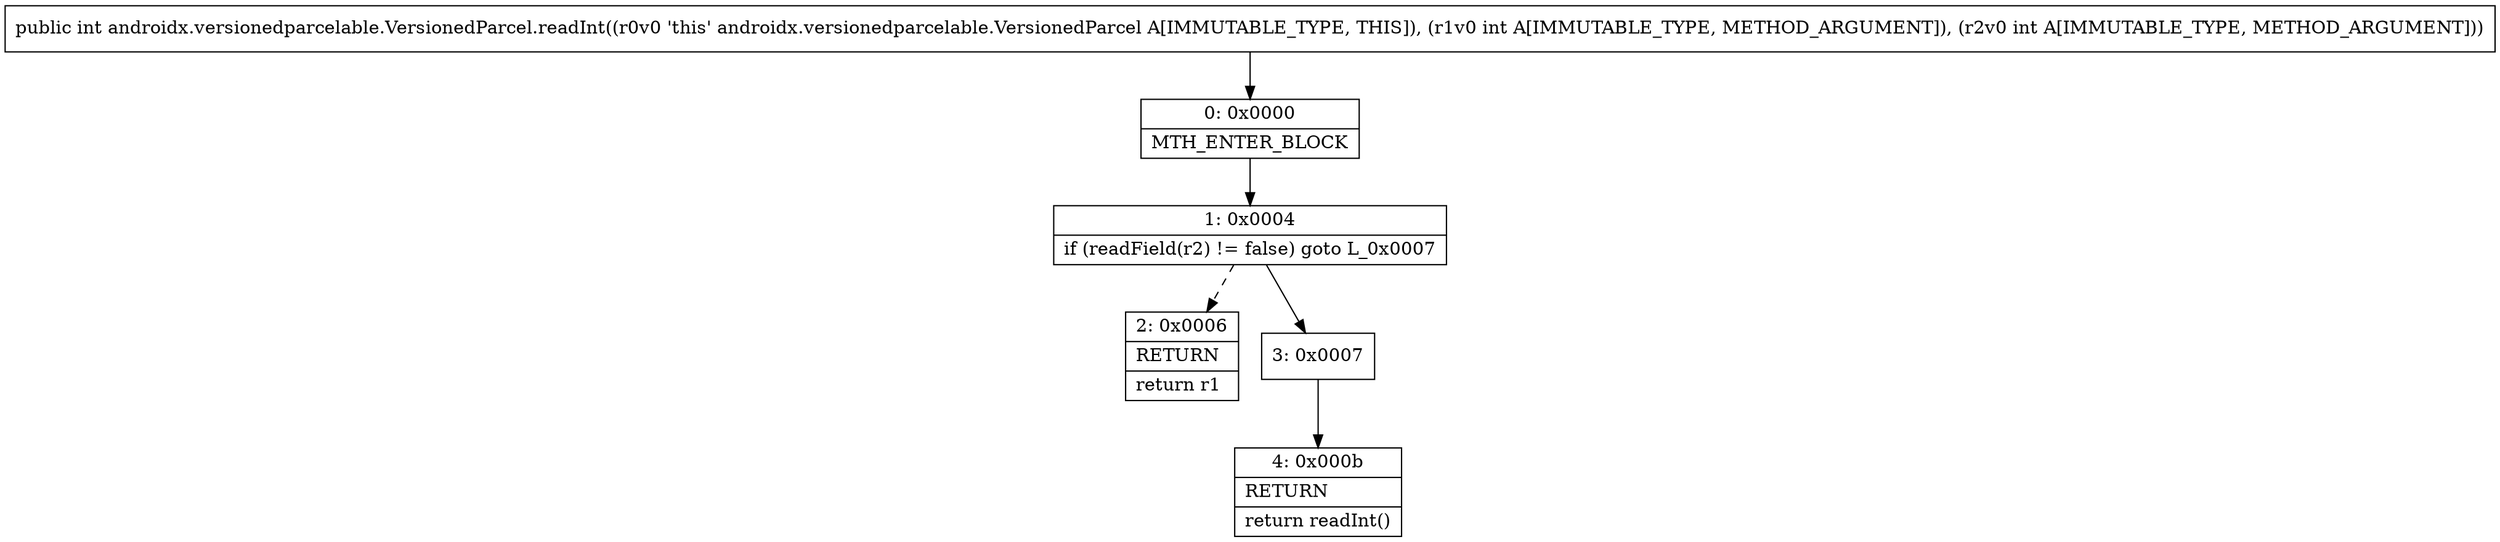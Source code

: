 digraph "CFG forandroidx.versionedparcelable.VersionedParcel.readInt(II)I" {
Node_0 [shape=record,label="{0\:\ 0x0000|MTH_ENTER_BLOCK\l}"];
Node_1 [shape=record,label="{1\:\ 0x0004|if (readField(r2) != false) goto L_0x0007\l}"];
Node_2 [shape=record,label="{2\:\ 0x0006|RETURN\l|return r1\l}"];
Node_3 [shape=record,label="{3\:\ 0x0007}"];
Node_4 [shape=record,label="{4\:\ 0x000b|RETURN\l|return readInt()\l}"];
MethodNode[shape=record,label="{public int androidx.versionedparcelable.VersionedParcel.readInt((r0v0 'this' androidx.versionedparcelable.VersionedParcel A[IMMUTABLE_TYPE, THIS]), (r1v0 int A[IMMUTABLE_TYPE, METHOD_ARGUMENT]), (r2v0 int A[IMMUTABLE_TYPE, METHOD_ARGUMENT])) }"];
MethodNode -> Node_0;
Node_0 -> Node_1;
Node_1 -> Node_2[style=dashed];
Node_1 -> Node_3;
Node_3 -> Node_4;
}

